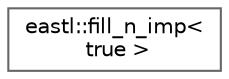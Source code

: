 digraph "类继承关系图"
{
 // LATEX_PDF_SIZE
  bgcolor="transparent";
  edge [fontname=Helvetica,fontsize=10,labelfontname=Helvetica,labelfontsize=10];
  node [fontname=Helvetica,fontsize=10,shape=box,height=0.2,width=0.4];
  rankdir="LR";
  Node0 [id="Node000000",label="eastl::fill_n_imp\<\l true \>",height=0.2,width=0.4,color="grey40", fillcolor="white", style="filled",URL="$structeastl_1_1fill__n__imp_3_01true_01_4.html",tooltip=" "];
}
